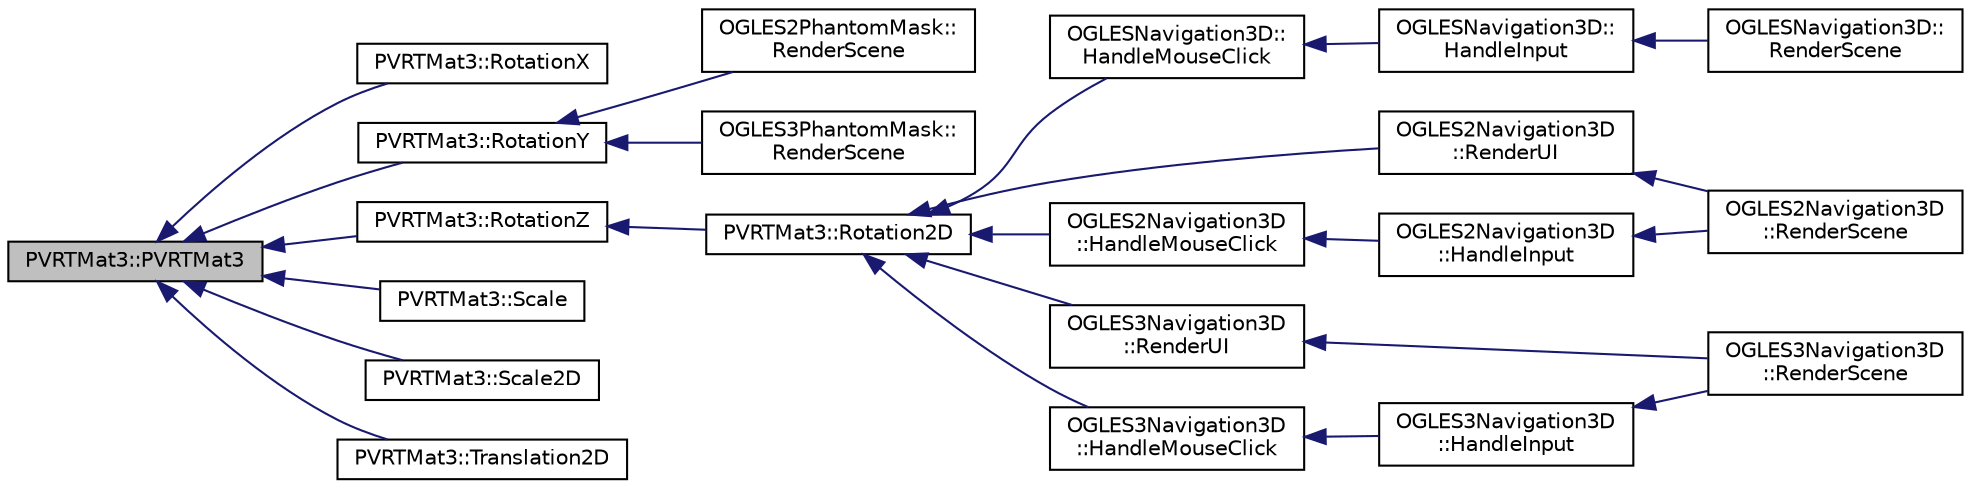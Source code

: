 digraph "PVRTMat3::PVRTMat3"
{
  edge [fontname="Helvetica",fontsize="10",labelfontname="Helvetica",labelfontsize="10"];
  node [fontname="Helvetica",fontsize="10",shape=record];
  rankdir="LR";
  Node1 [label="PVRTMat3::PVRTMat3",height=0.2,width=0.4,color="black", fillcolor="grey75", style="filled", fontcolor="black"];
  Node1 -> Node2 [dir="back",color="midnightblue",fontsize="10",style="solid",fontname="Helvetica"];
  Node2 [label="PVRTMat3::RotationX",height=0.2,width=0.4,color="black", fillcolor="white", style="filled",URL="$struct_p_v_r_t_mat3.html#ad226bf090908a08328eb174d31a26358",tooltip="Calculates a matrix corresponding to a rotation of angle degrees about the X axis. "];
  Node1 -> Node3 [dir="back",color="midnightblue",fontsize="10",style="solid",fontname="Helvetica"];
  Node3 [label="PVRTMat3::RotationY",height=0.2,width=0.4,color="black", fillcolor="white", style="filled",URL="$struct_p_v_r_t_mat3.html#a50675e3be1589cedb9f8d1cf81001898",tooltip="Calculates a matrix corresponding to a rotation of angle degrees about the Y axis. "];
  Node3 -> Node4 [dir="back",color="midnightblue",fontsize="10",style="solid",fontname="Helvetica"];
  Node4 [label="OGLES2PhantomMask::\lRenderScene",height=0.2,width=0.4,color="black", fillcolor="white", style="filled",URL="$class_o_g_l_e_s2_phantom_mask.html#a9e3f672b649742ff984a5d163fd451b7"];
  Node3 -> Node5 [dir="back",color="midnightblue",fontsize="10",style="solid",fontname="Helvetica"];
  Node5 [label="OGLES3PhantomMask::\lRenderScene",height=0.2,width=0.4,color="black", fillcolor="white", style="filled",URL="$class_o_g_l_e_s3_phantom_mask.html#a6502d50a11f80c12da1eb4f75f7af361"];
  Node1 -> Node6 [dir="back",color="midnightblue",fontsize="10",style="solid",fontname="Helvetica"];
  Node6 [label="PVRTMat3::RotationZ",height=0.2,width=0.4,color="black", fillcolor="white", style="filled",URL="$struct_p_v_r_t_mat3.html#a9ea9ba33858e416d4ede0b184fab8bd7",tooltip="Calculates a matrix corresponding to a rotation of angle degrees about the Z axis. "];
  Node6 -> Node7 [dir="back",color="midnightblue",fontsize="10",style="solid",fontname="Helvetica"];
  Node7 [label="PVRTMat3::Rotation2D",height=0.2,width=0.4,color="black", fillcolor="white", style="filled",URL="$struct_p_v_r_t_mat3.html#a189e048754f97d86a3bb1eeb7999a074",tooltip="Calculates a matrix corresponding to a rotation of angle degrees about the Z axis. "];
  Node7 -> Node8 [dir="back",color="midnightblue",fontsize="10",style="solid",fontname="Helvetica"];
  Node8 [label="OGLESNavigation3D::\lHandleMouseClick",height=0.2,width=0.4,color="black", fillcolor="white", style="filled",URL="$class_o_g_l_e_s_navigation3_d.html#a23b052f7c3232ad7bfe47edb7182d58c"];
  Node8 -> Node9 [dir="back",color="midnightblue",fontsize="10",style="solid",fontname="Helvetica"];
  Node9 [label="OGLESNavigation3D::\lHandleInput",height=0.2,width=0.4,color="black", fillcolor="white", style="filled",URL="$class_o_g_l_e_s_navigation3_d.html#acf6ceaae2d7321143a5ffb2816e8e238"];
  Node9 -> Node10 [dir="back",color="midnightblue",fontsize="10",style="solid",fontname="Helvetica"];
  Node10 [label="OGLESNavigation3D::\lRenderScene",height=0.2,width=0.4,color="black", fillcolor="white", style="filled",URL="$class_o_g_l_e_s_navigation3_d.html#a11efe99292758062efe901fb67d54f02"];
  Node7 -> Node11 [dir="back",color="midnightblue",fontsize="10",style="solid",fontname="Helvetica"];
  Node11 [label="OGLES2Navigation3D\l::RenderUI",height=0.2,width=0.4,color="black", fillcolor="white", style="filled",URL="$class_o_g_l_e_s2_navigation3_d.html#ad56b99ca84bf7ae77c9bd7a3645bd142"];
  Node11 -> Node12 [dir="back",color="midnightblue",fontsize="10",style="solid",fontname="Helvetica"];
  Node12 [label="OGLES2Navigation3D\l::RenderScene",height=0.2,width=0.4,color="black", fillcolor="white", style="filled",URL="$class_o_g_l_e_s2_navigation3_d.html#ac5ad07593faf0e16244b602626d2be3c"];
  Node7 -> Node13 [dir="back",color="midnightblue",fontsize="10",style="solid",fontname="Helvetica"];
  Node13 [label="OGLES2Navigation3D\l::HandleMouseClick",height=0.2,width=0.4,color="black", fillcolor="white", style="filled",URL="$class_o_g_l_e_s2_navigation3_d.html#a0030f4d90c3627df6bc58b3c28a274cd"];
  Node13 -> Node14 [dir="back",color="midnightblue",fontsize="10",style="solid",fontname="Helvetica"];
  Node14 [label="OGLES2Navigation3D\l::HandleInput",height=0.2,width=0.4,color="black", fillcolor="white", style="filled",URL="$class_o_g_l_e_s2_navigation3_d.html#aca85aa7b6359cb7d73170ee838ac07d5"];
  Node14 -> Node12 [dir="back",color="midnightblue",fontsize="10",style="solid",fontname="Helvetica"];
  Node7 -> Node15 [dir="back",color="midnightblue",fontsize="10",style="solid",fontname="Helvetica"];
  Node15 [label="OGLES3Navigation3D\l::RenderUI",height=0.2,width=0.4,color="black", fillcolor="white", style="filled",URL="$class_o_g_l_e_s3_navigation3_d.html#a6f9864fdc80893b19ad4b4920fea1efd"];
  Node15 -> Node16 [dir="back",color="midnightblue",fontsize="10",style="solid",fontname="Helvetica"];
  Node16 [label="OGLES3Navigation3D\l::RenderScene",height=0.2,width=0.4,color="black", fillcolor="white", style="filled",URL="$class_o_g_l_e_s3_navigation3_d.html#ad5664c9d3cb07fe1ef321a9ebd4777d9"];
  Node7 -> Node17 [dir="back",color="midnightblue",fontsize="10",style="solid",fontname="Helvetica"];
  Node17 [label="OGLES3Navigation3D\l::HandleMouseClick",height=0.2,width=0.4,color="black", fillcolor="white", style="filled",URL="$class_o_g_l_e_s3_navigation3_d.html#ac3d1d07b36ff1e7e6e03ad23e06dc2f3"];
  Node17 -> Node18 [dir="back",color="midnightblue",fontsize="10",style="solid",fontname="Helvetica"];
  Node18 [label="OGLES3Navigation3D\l::HandleInput",height=0.2,width=0.4,color="black", fillcolor="white", style="filled",URL="$class_o_g_l_e_s3_navigation3_d.html#a520be1709c4eaf47d07ef69f237619f9"];
  Node18 -> Node16 [dir="back",color="midnightblue",fontsize="10",style="solid",fontname="Helvetica"];
  Node1 -> Node19 [dir="back",color="midnightblue",fontsize="10",style="solid",fontname="Helvetica"];
  Node19 [label="PVRTMat3::Scale",height=0.2,width=0.4,color="black", fillcolor="white", style="filled",URL="$struct_p_v_r_t_mat3.html#a2f4d272d52205cbcf1e7ec742c76dae7",tooltip="Calculates a matrix corresponding to scaling of fx, fy and fz times in each axis. ..."];
  Node1 -> Node20 [dir="back",color="midnightblue",fontsize="10",style="solid",fontname="Helvetica"];
  Node20 [label="PVRTMat3::Scale2D",height=0.2,width=0.4,color="black", fillcolor="white", style="filled",URL="$struct_p_v_r_t_mat3.html#abc9cd2926eb303910f1ab45e2273c61c",tooltip="Calculates a matrix corresponding to scaling of fx, fy and fz times in each axis. ..."];
  Node1 -> Node21 [dir="back",color="midnightblue",fontsize="10",style="solid",fontname="Helvetica"];
  Node21 [label="PVRTMat3::Translation2D",height=0.2,width=0.4,color="black", fillcolor="white", style="filled",URL="$struct_p_v_r_t_mat3.html#a887692e58747c7cb0252db30657c0b1e",tooltip="Calculates a matrix corresponding to a transformation of tx and ty times in each axis. "];
}
